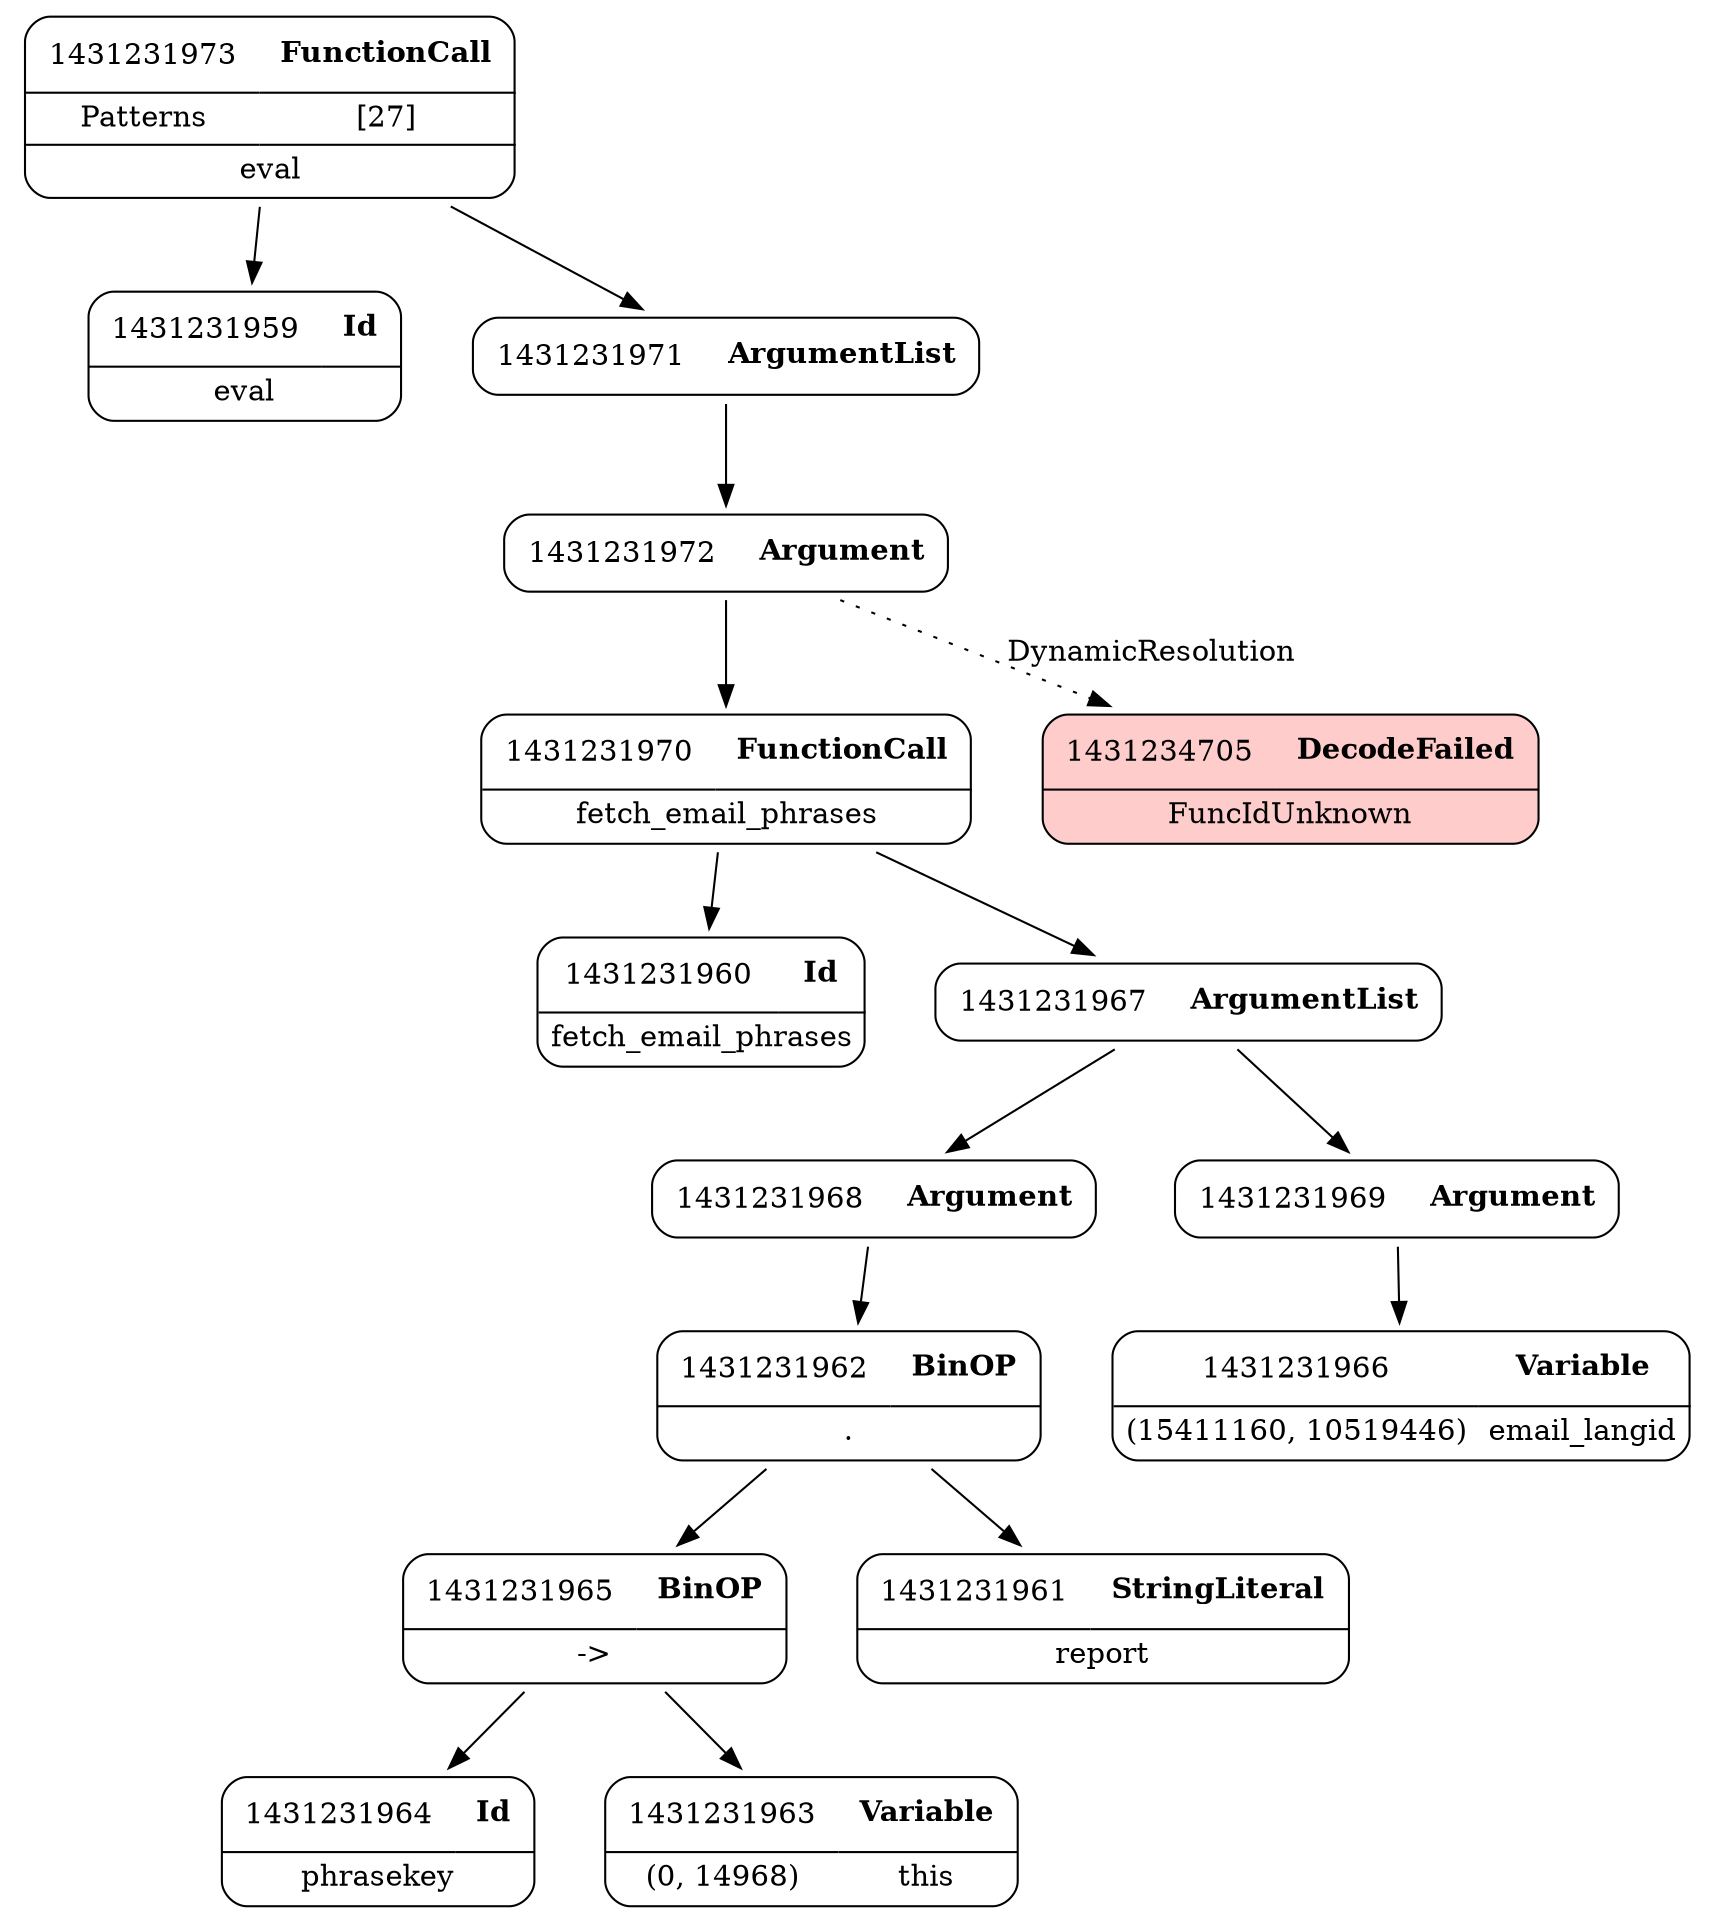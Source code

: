 digraph ast {
node [shape=none];
1431231972 [label=<<TABLE border='1' cellspacing='0' cellpadding='10' style='rounded' ><TR><TD border='0'>1431231972</TD><TD border='0'><B>Argument</B></TD></TR></TABLE>>];
1431231972 -> 1431231970 [weight=2];
1431231972 -> 1431234705 [style=dotted,label=DynamicResolution];
1431231973 [label=<<TABLE border='1' cellspacing='0' cellpadding='10' style='rounded' ><TR><TD border='0'>1431231973</TD><TD border='0'><B>FunctionCall</B></TD></TR><HR/><TR><TD border='0' cellpadding='5'>Patterns</TD><TD border='0' cellpadding='5'>[27]</TD></TR><HR/><TR><TD border='0' cellpadding='5' colspan='2'>eval</TD></TR></TABLE>>];
1431231973 -> 1431231959 [weight=2];
1431231973 -> 1431231971 [weight=2];
1431231970 [label=<<TABLE border='1' cellspacing='0' cellpadding='10' style='rounded' ><TR><TD border='0'>1431231970</TD><TD border='0'><B>FunctionCall</B></TD></TR><HR/><TR><TD border='0' cellpadding='5' colspan='2'>fetch_email_phrases</TD></TR></TABLE>>];
1431231970 -> 1431231960 [weight=2];
1431231970 -> 1431231967 [weight=2];
1431231971 [label=<<TABLE border='1' cellspacing='0' cellpadding='10' style='rounded' ><TR><TD border='0'>1431231971</TD><TD border='0'><B>ArgumentList</B></TD></TR></TABLE>>];
1431231971 -> 1431231972 [weight=2];
1431231968 [label=<<TABLE border='1' cellspacing='0' cellpadding='10' style='rounded' ><TR><TD border='0'>1431231968</TD><TD border='0'><B>Argument</B></TD></TR></TABLE>>];
1431231968 -> 1431231962 [weight=2];
1431231969 [label=<<TABLE border='1' cellspacing='0' cellpadding='10' style='rounded' ><TR><TD border='0'>1431231969</TD><TD border='0'><B>Argument</B></TD></TR></TABLE>>];
1431231969 -> 1431231966 [weight=2];
1431231966 [label=<<TABLE border='1' cellspacing='0' cellpadding='10' style='rounded' ><TR><TD border='0'>1431231966</TD><TD border='0'><B>Variable</B></TD></TR><HR/><TR><TD border='0' cellpadding='5'>(15411160, 10519446)</TD><TD border='0' cellpadding='5'>email_langid</TD></TR></TABLE>>];
1431231967 [label=<<TABLE border='1' cellspacing='0' cellpadding='10' style='rounded' ><TR><TD border='0'>1431231967</TD><TD border='0'><B>ArgumentList</B></TD></TR></TABLE>>];
1431231967 -> 1431231968 [weight=2];
1431231967 -> 1431231969 [weight=2];
1431231964 [label=<<TABLE border='1' cellspacing='0' cellpadding='10' style='rounded' ><TR><TD border='0'>1431231964</TD><TD border='0'><B>Id</B></TD></TR><HR/><TR><TD border='0' cellpadding='5' colspan='2'>phrasekey</TD></TR></TABLE>>];
1431231965 [label=<<TABLE border='1' cellspacing='0' cellpadding='10' style='rounded' ><TR><TD border='0'>1431231965</TD><TD border='0'><B>BinOP</B></TD></TR><HR/><TR><TD border='0' cellpadding='5' colspan='2'>-&gt;</TD></TR></TABLE>>];
1431231965 -> 1431231963 [weight=2];
1431231965 -> 1431231964 [weight=2];
1431231962 [label=<<TABLE border='1' cellspacing='0' cellpadding='10' style='rounded' ><TR><TD border='0'>1431231962</TD><TD border='0'><B>BinOP</B></TD></TR><HR/><TR><TD border='0' cellpadding='5' colspan='2'>.</TD></TR></TABLE>>];
1431231962 -> 1431231961 [weight=2];
1431231962 -> 1431231965 [weight=2];
1431231963 [label=<<TABLE border='1' cellspacing='0' cellpadding='10' style='rounded' ><TR><TD border='0'>1431231963</TD><TD border='0'><B>Variable</B></TD></TR><HR/><TR><TD border='0' cellpadding='5'>(0, 14968)</TD><TD border='0' cellpadding='5'>this</TD></TR></TABLE>>];
1431231960 [label=<<TABLE border='1' cellspacing='0' cellpadding='10' style='rounded' ><TR><TD border='0'>1431231960</TD><TD border='0'><B>Id</B></TD></TR><HR/><TR><TD border='0' cellpadding='5' colspan='2'>fetch_email_phrases</TD></TR></TABLE>>];
1431231961 [label=<<TABLE border='1' cellspacing='0' cellpadding='10' style='rounded' ><TR><TD border='0'>1431231961</TD><TD border='0'><B>StringLiteral</B></TD></TR><HR/><TR><TD border='0' cellpadding='5' colspan='2'>report</TD></TR></TABLE>>];
1431231959 [label=<<TABLE border='1' cellspacing='0' cellpadding='10' style='rounded' ><TR><TD border='0'>1431231959</TD><TD border='0'><B>Id</B></TD></TR><HR/><TR><TD border='0' cellpadding='5' colspan='2'>eval</TD></TR></TABLE>>];
1431234705 [label=<<TABLE border='1' cellspacing='0' cellpadding='10' style='rounded' bgcolor='#FFCCCC' ><TR><TD border='0'>1431234705</TD><TD border='0'><B>DecodeFailed</B></TD></TR><HR/><TR><TD border='0' cellpadding='5' colspan='2'>FuncIdUnknown</TD></TR></TABLE>>];
}
